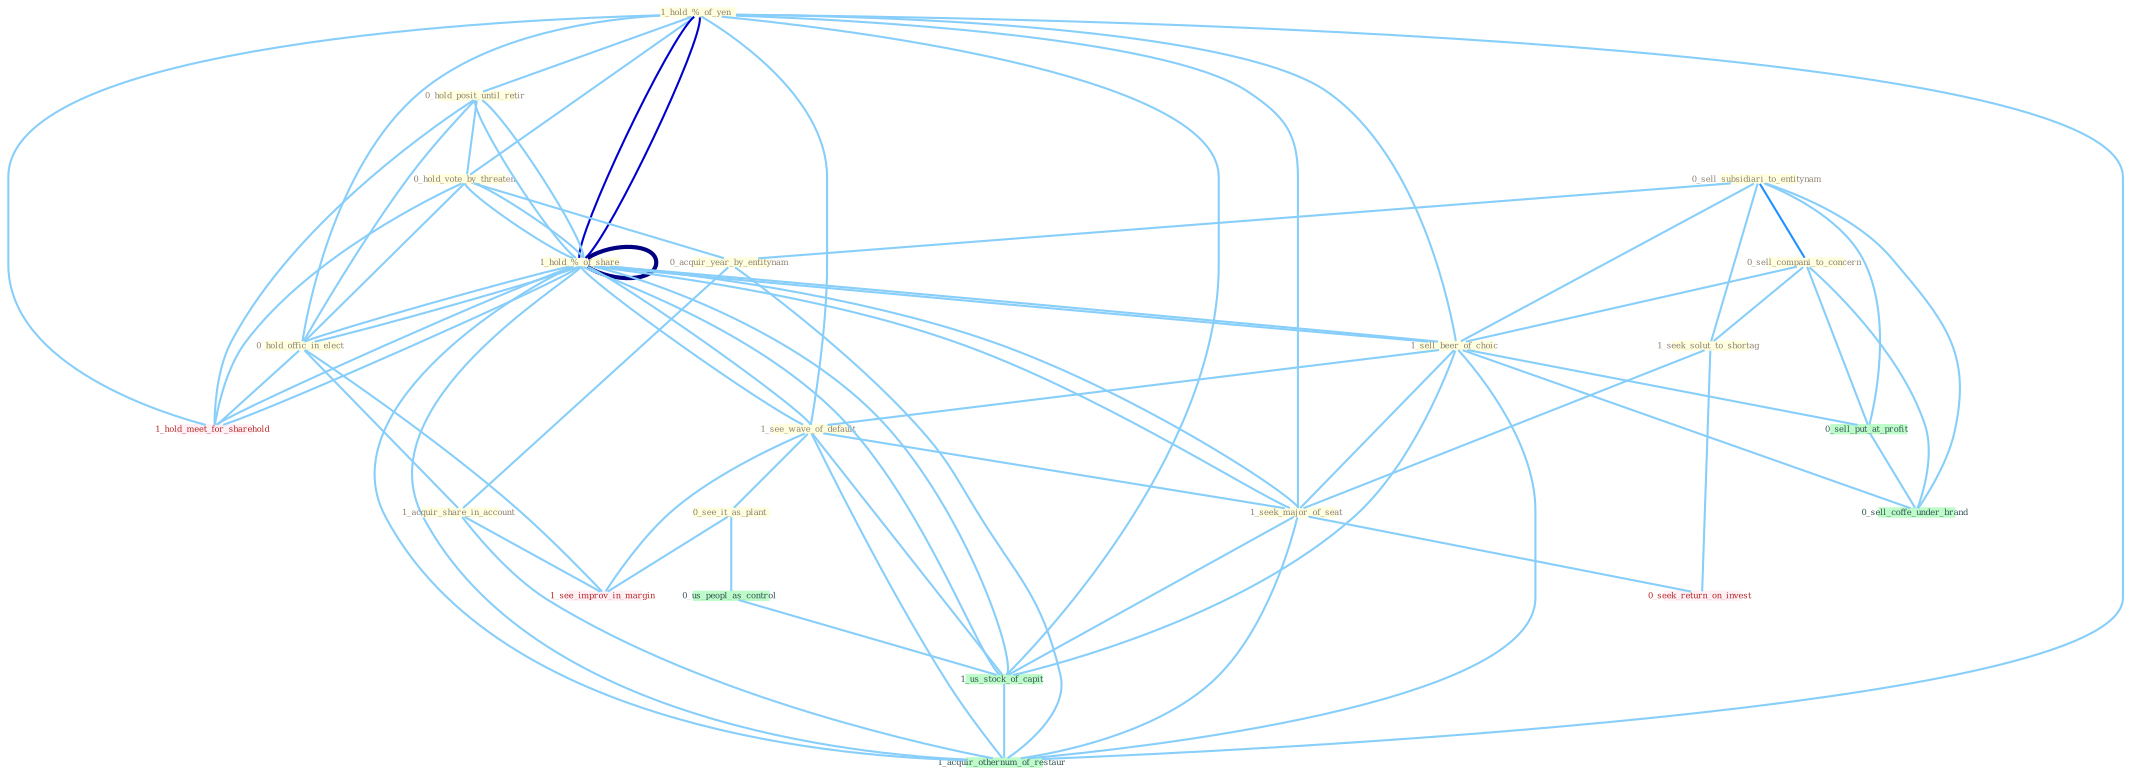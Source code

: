 Graph G{ 
    node
    [shape=polygon,style=filled,width=.5,height=.06,color="#BDFCC9",fixedsize=true,fontsize=4,
    fontcolor="#2f4f4f"];
    {node
    [color="#ffffe0", fontcolor="#8b7d6b"] "1_hold_%_of_yen " "0_hold_posit_until_retir " "0_hold_vote_by_threaten " "1_hold_%_of_share " "0_sell_subsidiari_to_entitynam " "0_sell_compani_to_concern " "1_hold_%_of_share " "1_sell_beer_of_choic " "0_acquir_year_by_entitynam " "0_hold_offic_in_elect " "1_acquir_share_in_account " "1_see_wave_of_default " "1_seek_solut_to_shortag " "1_seek_major_of_seat " "0_see_it_as_plant "}
{node [color="#fff0f5", fontcolor="#b22222"] "0_seek_return_on_invest " "1_see_improv_in_margin " "1_hold_meet_for_sharehold "}
edge [color="#B0E2FF"];

	"1_hold_%_of_yen " -- "0_hold_posit_until_retir " [w="1", color="#87cefa" ];
	"1_hold_%_of_yen " -- "0_hold_vote_by_threaten " [w="1", color="#87cefa" ];
	"1_hold_%_of_yen " -- "1_hold_%_of_share " [w="3", color="#0000cd" , len=0.6];
	"1_hold_%_of_yen " -- "1_hold_%_of_share " [w="3", color="#0000cd" , len=0.6];
	"1_hold_%_of_yen " -- "1_sell_beer_of_choic " [w="1", color="#87cefa" ];
	"1_hold_%_of_yen " -- "0_hold_offic_in_elect " [w="1", color="#87cefa" ];
	"1_hold_%_of_yen " -- "1_see_wave_of_default " [w="1", color="#87cefa" ];
	"1_hold_%_of_yen " -- "1_seek_major_of_seat " [w="1", color="#87cefa" ];
	"1_hold_%_of_yen " -- "1_us_stock_of_capit " [w="1", color="#87cefa" ];
	"1_hold_%_of_yen " -- "1_hold_meet_for_sharehold " [w="1", color="#87cefa" ];
	"1_hold_%_of_yen " -- "1_acquir_othernum_of_restaur " [w="1", color="#87cefa" ];
	"0_hold_posit_until_retir " -- "0_hold_vote_by_threaten " [w="1", color="#87cefa" ];
	"0_hold_posit_until_retir " -- "1_hold_%_of_share " [w="1", color="#87cefa" ];
	"0_hold_posit_until_retir " -- "1_hold_%_of_share " [w="1", color="#87cefa" ];
	"0_hold_posit_until_retir " -- "0_hold_offic_in_elect " [w="1", color="#87cefa" ];
	"0_hold_posit_until_retir " -- "1_hold_meet_for_sharehold " [w="1", color="#87cefa" ];
	"0_hold_vote_by_threaten " -- "1_hold_%_of_share " [w="1", color="#87cefa" ];
	"0_hold_vote_by_threaten " -- "1_hold_%_of_share " [w="1", color="#87cefa" ];
	"0_hold_vote_by_threaten " -- "0_acquir_year_by_entitynam " [w="1", color="#87cefa" ];
	"0_hold_vote_by_threaten " -- "0_hold_offic_in_elect " [w="1", color="#87cefa" ];
	"0_hold_vote_by_threaten " -- "1_hold_meet_for_sharehold " [w="1", color="#87cefa" ];
	"1_hold_%_of_share " -- "1_hold_%_of_share " [w="4", style=bold, color="#000080", len=0.4];
	"1_hold_%_of_share " -- "1_sell_beer_of_choic " [w="1", color="#87cefa" ];
	"1_hold_%_of_share " -- "0_hold_offic_in_elect " [w="1", color="#87cefa" ];
	"1_hold_%_of_share " -- "1_see_wave_of_default " [w="1", color="#87cefa" ];
	"1_hold_%_of_share " -- "1_seek_major_of_seat " [w="1", color="#87cefa" ];
	"1_hold_%_of_share " -- "1_us_stock_of_capit " [w="1", color="#87cefa" ];
	"1_hold_%_of_share " -- "1_hold_meet_for_sharehold " [w="1", color="#87cefa" ];
	"1_hold_%_of_share " -- "1_acquir_othernum_of_restaur " [w="1", color="#87cefa" ];
	"0_sell_subsidiari_to_entitynam " -- "0_sell_compani_to_concern " [w="2", color="#1e90ff" , len=0.8];
	"0_sell_subsidiari_to_entitynam " -- "1_sell_beer_of_choic " [w="1", color="#87cefa" ];
	"0_sell_subsidiari_to_entitynam " -- "0_acquir_year_by_entitynam " [w="1", color="#87cefa" ];
	"0_sell_subsidiari_to_entitynam " -- "1_seek_solut_to_shortag " [w="1", color="#87cefa" ];
	"0_sell_subsidiari_to_entitynam " -- "0_sell_put_at_profit " [w="1", color="#87cefa" ];
	"0_sell_subsidiari_to_entitynam " -- "0_sell_coffe_under_brand " [w="1", color="#87cefa" ];
	"0_sell_compani_to_concern " -- "1_sell_beer_of_choic " [w="1", color="#87cefa" ];
	"0_sell_compani_to_concern " -- "1_seek_solut_to_shortag " [w="1", color="#87cefa" ];
	"0_sell_compani_to_concern " -- "0_sell_put_at_profit " [w="1", color="#87cefa" ];
	"0_sell_compani_to_concern " -- "0_sell_coffe_under_brand " [w="1", color="#87cefa" ];
	"1_hold_%_of_share " -- "1_sell_beer_of_choic " [w="1", color="#87cefa" ];
	"1_hold_%_of_share " -- "0_hold_offic_in_elect " [w="1", color="#87cefa" ];
	"1_hold_%_of_share " -- "1_see_wave_of_default " [w="1", color="#87cefa" ];
	"1_hold_%_of_share " -- "1_seek_major_of_seat " [w="1", color="#87cefa" ];
	"1_hold_%_of_share " -- "1_us_stock_of_capit " [w="1", color="#87cefa" ];
	"1_hold_%_of_share " -- "1_hold_meet_for_sharehold " [w="1", color="#87cefa" ];
	"1_hold_%_of_share " -- "1_acquir_othernum_of_restaur " [w="1", color="#87cefa" ];
	"1_sell_beer_of_choic " -- "1_see_wave_of_default " [w="1", color="#87cefa" ];
	"1_sell_beer_of_choic " -- "1_seek_major_of_seat " [w="1", color="#87cefa" ];
	"1_sell_beer_of_choic " -- "0_sell_put_at_profit " [w="1", color="#87cefa" ];
	"1_sell_beer_of_choic " -- "1_us_stock_of_capit " [w="1", color="#87cefa" ];
	"1_sell_beer_of_choic " -- "0_sell_coffe_under_brand " [w="1", color="#87cefa" ];
	"1_sell_beer_of_choic " -- "1_acquir_othernum_of_restaur " [w="1", color="#87cefa" ];
	"0_acquir_year_by_entitynam " -- "1_acquir_share_in_account " [w="1", color="#87cefa" ];
	"0_acquir_year_by_entitynam " -- "1_acquir_othernum_of_restaur " [w="1", color="#87cefa" ];
	"0_hold_offic_in_elect " -- "1_acquir_share_in_account " [w="1", color="#87cefa" ];
	"0_hold_offic_in_elect " -- "1_see_improv_in_margin " [w="1", color="#87cefa" ];
	"0_hold_offic_in_elect " -- "1_hold_meet_for_sharehold " [w="1", color="#87cefa" ];
	"1_acquir_share_in_account " -- "1_see_improv_in_margin " [w="1", color="#87cefa" ];
	"1_acquir_share_in_account " -- "1_acquir_othernum_of_restaur " [w="1", color="#87cefa" ];
	"1_see_wave_of_default " -- "1_seek_major_of_seat " [w="1", color="#87cefa" ];
	"1_see_wave_of_default " -- "0_see_it_as_plant " [w="1", color="#87cefa" ];
	"1_see_wave_of_default " -- "1_us_stock_of_capit " [w="1", color="#87cefa" ];
	"1_see_wave_of_default " -- "1_see_improv_in_margin " [w="1", color="#87cefa" ];
	"1_see_wave_of_default " -- "1_acquir_othernum_of_restaur " [w="1", color="#87cefa" ];
	"1_seek_solut_to_shortag " -- "1_seek_major_of_seat " [w="1", color="#87cefa" ];
	"1_seek_solut_to_shortag " -- "0_seek_return_on_invest " [w="1", color="#87cefa" ];
	"1_seek_major_of_seat " -- "0_seek_return_on_invest " [w="1", color="#87cefa" ];
	"1_seek_major_of_seat " -- "1_us_stock_of_capit " [w="1", color="#87cefa" ];
	"1_seek_major_of_seat " -- "1_acquir_othernum_of_restaur " [w="1", color="#87cefa" ];
	"0_see_it_as_plant " -- "0_us_peopl_as_control " [w="1", color="#87cefa" ];
	"0_see_it_as_plant " -- "1_see_improv_in_margin " [w="1", color="#87cefa" ];
	"0_us_peopl_as_control " -- "1_us_stock_of_capit " [w="1", color="#87cefa" ];
	"0_sell_put_at_profit " -- "0_sell_coffe_under_brand " [w="1", color="#87cefa" ];
	"1_us_stock_of_capit " -- "1_acquir_othernum_of_restaur " [w="1", color="#87cefa" ];
}